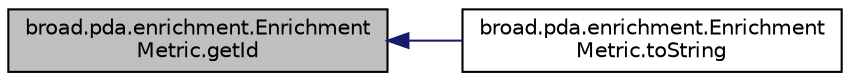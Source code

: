 digraph "broad.pda.enrichment.EnrichmentMetric.getId"
{
  edge [fontname="Helvetica",fontsize="10",labelfontname="Helvetica",labelfontsize="10"];
  node [fontname="Helvetica",fontsize="10",shape=record];
  rankdir="LR";
  Node1 [label="broad.pda.enrichment.Enrichment\lMetric.getId",height=0.2,width=0.4,color="black", fillcolor="grey75", style="filled" fontcolor="black"];
  Node1 -> Node2 [dir="back",color="midnightblue",fontsize="10",style="solid"];
  Node2 [label="broad.pda.enrichment.Enrichment\lMetric.toString",height=0.2,width=0.4,color="black", fillcolor="white", style="filled",URL="$classbroad_1_1pda_1_1enrichment_1_1_enrichment_metric.html#ac10aafdc94e2ef0c6b74ca417dd6c853"];
}
